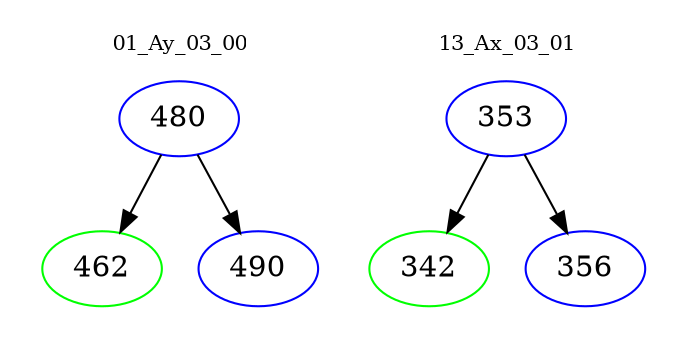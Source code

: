 digraph{
subgraph cluster_0 {
color = white
label = "01_Ay_03_00";
fontsize=10;
T0_480 [label="480", color="blue"]
T0_480 -> T0_462 [color="black"]
T0_462 [label="462", color="green"]
T0_480 -> T0_490 [color="black"]
T0_490 [label="490", color="blue"]
}
subgraph cluster_1 {
color = white
label = "13_Ax_03_01";
fontsize=10;
T1_353 [label="353", color="blue"]
T1_353 -> T1_342 [color="black"]
T1_342 [label="342", color="green"]
T1_353 -> T1_356 [color="black"]
T1_356 [label="356", color="blue"]
}
}
